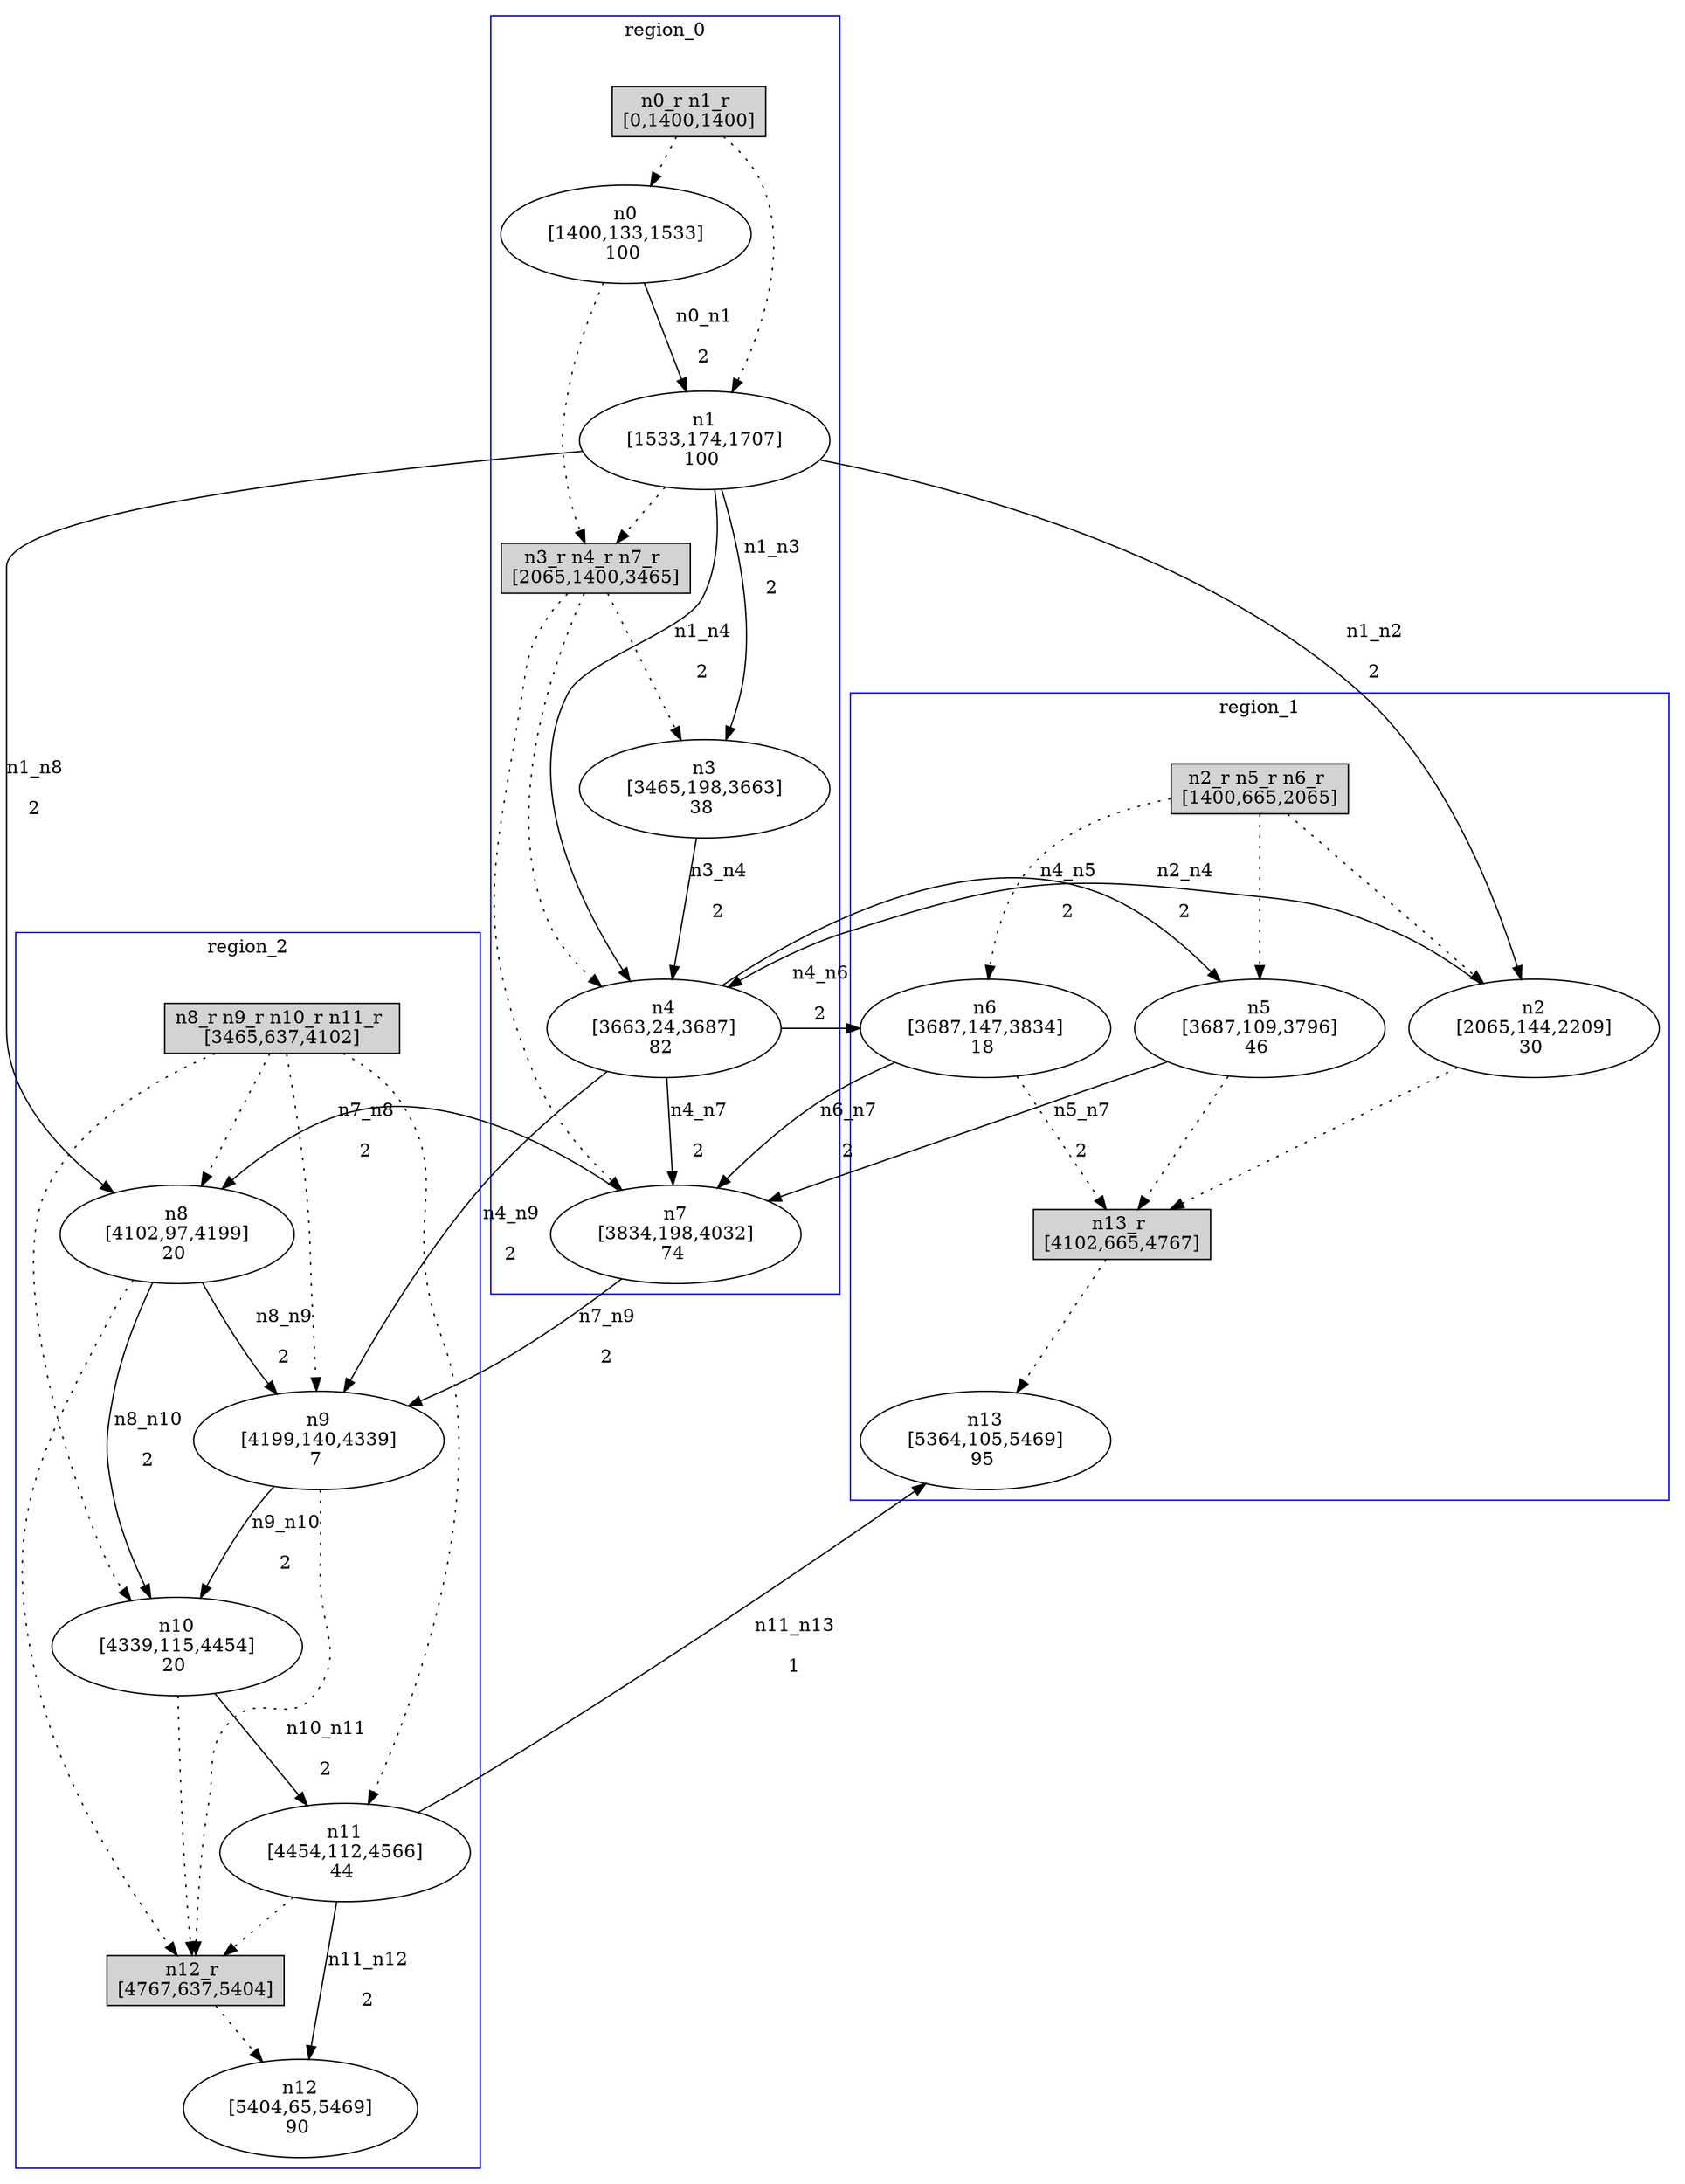 //3-LSsolveMIPnSolStatus 9.
//4-SL 5469.
//5-LSsolveMIPsolveTime(double) 1800.05.
//6-reconfigurateNum(int) 6.
//7-reconfigurateTime(int) 5404.
digraph test_0 {
	size="28,40";
	subgraph cluster0 {
		stytle=filled;
		color=blue;
		label=region_0;
		reconfNode_0_1 [ shape = box, style = filled, label = "n0_r n1_r \n[0,1400,1400]" ];
		n0 [ label="n0\n[1400,133,1533]\n100 " ];
		n1 [ label="n1\n[1533,174,1707]\n100 " ];
		reconfNode_0_1 -> n0 [ style = dotted ];
		reconfNode_0_1 -> n1 [ style = dotted ];
		n0 -> reconfNode_0_2 [ style = dotted ];
		n1 -> reconfNode_0_2 [ style = dotted ];
		reconfNode_0_2 [ shape = box, style = filled, label = "n3_r n4_r n7_r \n[2065,1400,3465]" ];
		n3 [ label="n3\n[3465,198,3663]\n38 " ];
		n4 [ label="n4\n[3663,24,3687]\n82 " ];
		n7 [ label="n7\n[3834,198,4032]\n74 " ];
		reconfNode_0_2 -> n3 [ style = dotted ];
		reconfNode_0_2 -> n4 [ style = dotted ];
		reconfNode_0_2 -> n7 [ style = dotted ];
	}
	subgraph cluster1 {
		stytle=filled;
		color=blue;
		label=region_1;
		reconfNode_1_1 [ shape = box, style = filled, label = "n2_r n5_r n6_r \n[1400,665,2065]" ];
		n2 [ label="n2\n[2065,144,2209]\n30 " ];
		n5 [ label="n5\n[3687,109,3796]\n46 " ];
		n6 [ label="n6\n[3687,147,3834]\n18 " ];
		reconfNode_1_1 -> n2 [ style = dotted ];
		reconfNode_1_1 -> n5 [ style = dotted ];
		reconfNode_1_1 -> n6 [ style = dotted ];
		n2 -> reconfNode_1_2 [ style = dotted ];
		n5 -> reconfNode_1_2 [ style = dotted ];
		n6 -> reconfNode_1_2 [ style = dotted ];
		reconfNode_1_2 [ shape = box, style = filled, label = "n13_r \n[4102,665,4767]" ];
		n13 [ label="n13\n[5364,105,5469]\n95 " ];
		reconfNode_1_2 -> n13 [ style = dotted ];
	}
	subgraph cluster2 {
		stytle=filled;
		color=blue;
		label=region_2;
		reconfNode_2_1 [ shape = box, style = filled, label = "n8_r n9_r n10_r n11_r \n[3465,637,4102]" ];
		n8 [ label="n8\n[4102,97,4199]\n20 " ];
		n9 [ label="n9\n[4199,140,4339]\n7 " ];
		n10 [ label="n10\n[4339,115,4454]\n20 " ];
		n11 [ label="n11\n[4454,112,4566]\n44 " ];
		reconfNode_2_1 -> n8 [ style = dotted ];
		reconfNode_2_1 -> n9 [ style = dotted ];
		reconfNode_2_1 -> n10 [ style = dotted ];
		reconfNode_2_1 -> n11 [ style = dotted ];
		n8 -> reconfNode_2_2 [ style = dotted ];
		n9 -> reconfNode_2_2 [ style = dotted ];
		n10 -> reconfNode_2_2 [ style = dotted ];
		n11 -> reconfNode_2_2 [ style = dotted ];
		reconfNode_2_2 [ shape = box, style = filled, label = "n12_r \n[4767,637,5404]" ];
		n12 [ label="n12\n[5404,65,5469]\n90 " ];
		reconfNode_2_2 -> n12 [ style = dotted ];
	}
	n0 -> n1 [ label="n0_n1\n2" ];
	n1 -> n2 [ label="n1_n2\n2" ];
	n1 -> n3 [ label="n1_n3\n2" ];
	n1 -> n4 [ label="n1_n4\n2" ];
	n1 -> n8 [ label="n1_n8\n2" ];
	n2 -> n4 [ label="n2_n4\n2" ];
	n3 -> n4 [ label="n3_n4\n2" ];
	n4 -> n5 [ label="n4_n5\n2" ];
	n4 -> n6 [ label="n4_n6\n2" ];
	n4 -> n7 [ label="n4_n7\n2" ];
	n4 -> n9 [ label="n4_n9\n2" ];
	n8 -> n9 [ label="n8_n9\n2" ];
	n8 -> n10 [ label="n8_n10\n2" ];
	n5 -> n7 [ label="n5_n7\n2" ];
	n6 -> n7 [ label="n6_n7\n2" ];
	n7 -> n8 [ label="n7_n8\n2" ];
	n7 -> n9 [ label="n7_n9\n2" ];
	n9 -> n10 [ label="n9_n10\n2" ];
	n10 -> n11 [ label="n10_n11\n2" ];
	n11 -> n12 [ label="n11_n12\n2" ];
	n11 -> n13 [ label="n11_n13\n1" ];
}

